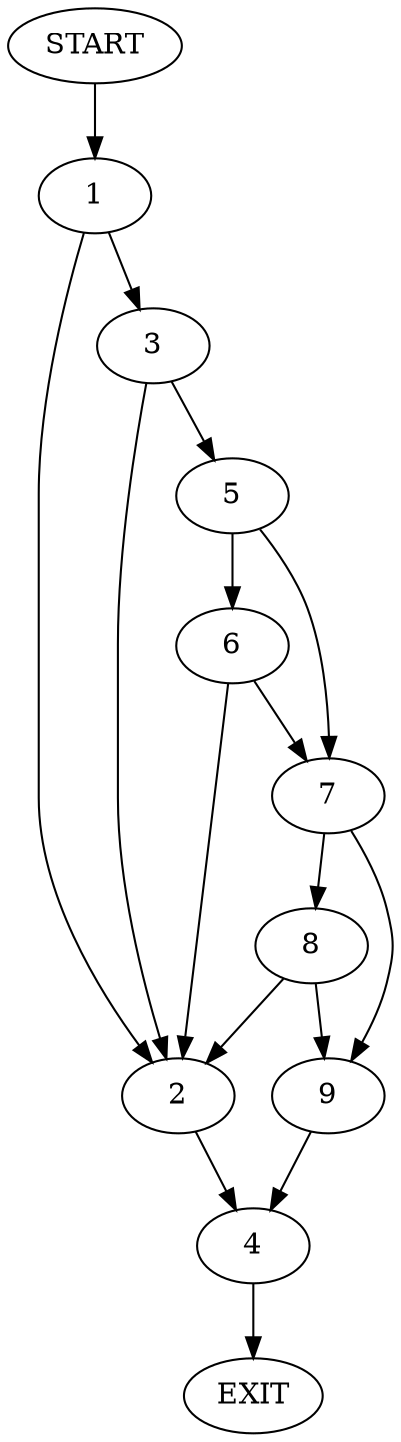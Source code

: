 digraph {
0 [label="START"];
1;
2;
3;
4;
5;
6;
7;
8;
9;
10 [label="EXIT"];
0 -> 1;
1 -> 2;
1 -> 3;
2 -> 4;
3 -> 5;
3 -> 2;
5 -> 6;
5 -> 7;
7 -> 8;
7 -> 9;
6 -> 2;
6 -> 7;
8 -> 9;
8 -> 2;
9 -> 4;
4 -> 10;
}